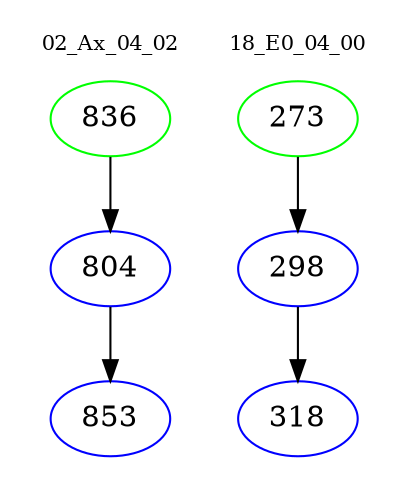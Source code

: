 digraph{
subgraph cluster_0 {
color = white
label = "02_Ax_04_02";
fontsize=10;
T0_836 [label="836", color="green"]
T0_836 -> T0_804 [color="black"]
T0_804 [label="804", color="blue"]
T0_804 -> T0_853 [color="black"]
T0_853 [label="853", color="blue"]
}
subgraph cluster_1 {
color = white
label = "18_E0_04_00";
fontsize=10;
T1_273 [label="273", color="green"]
T1_273 -> T1_298 [color="black"]
T1_298 [label="298", color="blue"]
T1_298 -> T1_318 [color="black"]
T1_318 [label="318", color="blue"]
}
}
